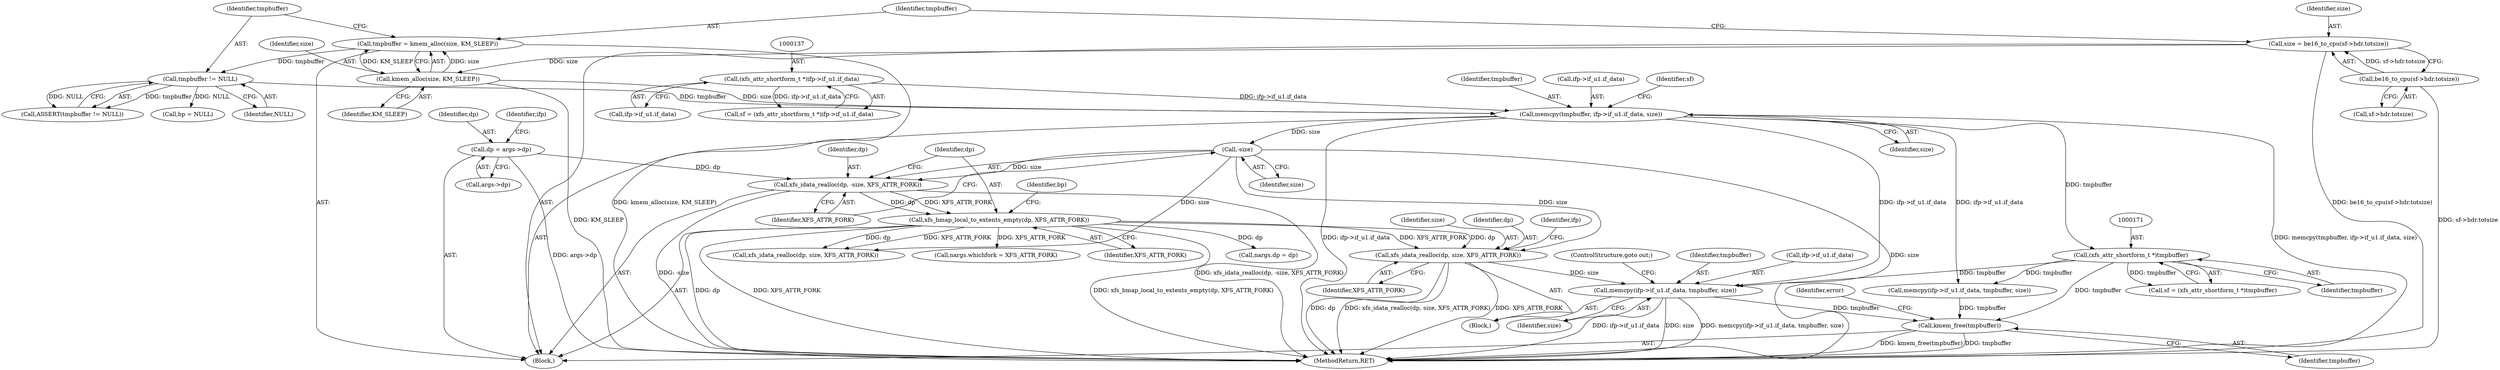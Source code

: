 digraph "0_linux_bb3d48dcf86a97dc25fe9fc2c11938e19cb4399a@API" {
"1000240" [label="(Call,memcpy(ifp->if_u1.if_data, tmpbuffer, size))"];
"1000160" [label="(Call,memcpy(tmpbuffer, ifp->if_u1.if_data, size))"];
"1000157" [label="(Call,tmpbuffer != NULL)"];
"1000151" [label="(Call,tmpbuffer = kmem_alloc(size, KM_SLEEP))"];
"1000153" [label="(Call,kmem_alloc(size, KM_SLEEP))"];
"1000143" [label="(Call,size = be16_to_cpu(sf->hdr.totsize))"];
"1000145" [label="(Call,be16_to_cpu(sf->hdr.totsize))"];
"1000136" [label="(Call,(xfs_attr_shortform_t *)ifp->if_u1.if_data)"];
"1000170" [label="(Call,(xfs_attr_shortform_t *)tmpbuffer)"];
"1000236" [label="(Call,xfs_idata_realloc(dp, size, XFS_ATTR_FORK))"];
"1000178" [label="(Call,xfs_bmap_local_to_extents_empty(dp, XFS_ATTR_FORK))"];
"1000173" [label="(Call,xfs_idata_realloc(dp, -size, XFS_ATTR_FORK))"];
"1000124" [label="(Call,dp = args->dp)"];
"1000175" [label="(Call,-size)"];
"1000418" [label="(Call,kmem_free(tmpbuffer))"];
"1000160" [label="(Call,memcpy(tmpbuffer, ifp->if_u1.if_data, size))"];
"1000240" [label="(Call,memcpy(ifp->if_u1.if_data, tmpbuffer, size))"];
"1000246" [label="(Identifier,tmpbuffer)"];
"1000157" [label="(Call,tmpbuffer != NULL)"];
"1000138" [label="(Call,ifp->if_u1.if_data)"];
"1000156" [label="(Call,ASSERT(tmpbuffer != NULL))"];
"1000422" [label="(MethodReturn,RET)"];
"1000158" [label="(Identifier,tmpbuffer)"];
"1000146" [label="(Call,sf->hdr.totsize)"];
"1000243" [label="(Identifier,ifp)"];
"1000225" [label="(Block,)"];
"1000161" [label="(Identifier,tmpbuffer)"];
"1000175" [label="(Call,-size)"];
"1000257" [label="(Call,nargs.dp = dp)"];
"1000162" [label="(Call,ifp->if_u1.if_data)"];
"1000155" [label="(Identifier,KM_SLEEP)"];
"1000177" [label="(Identifier,XFS_ATTR_FORK)"];
"1000199" [label="(Call,xfs_idata_realloc(dp, size, XFS_ATTR_FORK))"];
"1000130" [label="(Identifier,ifp)"];
"1000176" [label="(Identifier,size)"];
"1000169" [label="(Identifier,sf)"];
"1000179" [label="(Identifier,dp)"];
"1000247" [label="(Identifier,size)"];
"1000203" [label="(Call,memcpy(ifp->if_u1.if_data, tmpbuffer, size))"];
"1000136" [label="(Call,(xfs_attr_shortform_t *)ifp->if_u1.if_data)"];
"1000125" [label="(Identifier,dp)"];
"1000170" [label="(Call,(xfs_attr_shortform_t *)tmpbuffer)"];
"1000236" [label="(Call,xfs_idata_realloc(dp, size, XFS_ATTR_FORK))"];
"1000168" [label="(Call,sf = (xfs_attr_shortform_t *)tmpbuffer)"];
"1000143" [label="(Call,size = be16_to_cpu(sf->hdr.totsize))"];
"1000418" [label="(Call,kmem_free(tmpbuffer))"];
"1000181" [label="(Call,bp = NULL)"];
"1000154" [label="(Identifier,size)"];
"1000167" [label="(Identifier,size)"];
"1000290" [label="(Call,nargs.whichfork = XFS_ATTR_FORK)"];
"1000134" [label="(Call,sf = (xfs_attr_shortform_t *)ifp->if_u1.if_data)"];
"1000159" [label="(Identifier,NULL)"];
"1000174" [label="(Identifier,dp)"];
"1000239" [label="(Identifier,XFS_ATTR_FORK)"];
"1000419" [label="(Identifier,tmpbuffer)"];
"1000110" [label="(Block,)"];
"1000178" [label="(Call,xfs_bmap_local_to_extents_empty(dp, XFS_ATTR_FORK))"];
"1000172" [label="(Identifier,tmpbuffer)"];
"1000182" [label="(Identifier,bp)"];
"1000173" [label="(Call,xfs_idata_realloc(dp, -size, XFS_ATTR_FORK))"];
"1000241" [label="(Call,ifp->if_u1.if_data)"];
"1000238" [label="(Identifier,size)"];
"1000153" [label="(Call,kmem_alloc(size, KM_SLEEP))"];
"1000151" [label="(Call,tmpbuffer = kmem_alloc(size, KM_SLEEP))"];
"1000145" [label="(Call,be16_to_cpu(sf->hdr.totsize))"];
"1000180" [label="(Identifier,XFS_ATTR_FORK)"];
"1000126" [label="(Call,args->dp)"];
"1000152" [label="(Identifier,tmpbuffer)"];
"1000237" [label="(Identifier,dp)"];
"1000144" [label="(Identifier,size)"];
"1000421" [label="(Identifier,error)"];
"1000124" [label="(Call,dp = args->dp)"];
"1000248" [label="(ControlStructure,goto out;)"];
"1000240" -> "1000225"  [label="AST: "];
"1000240" -> "1000247"  [label="CFG: "];
"1000241" -> "1000240"  [label="AST: "];
"1000246" -> "1000240"  [label="AST: "];
"1000247" -> "1000240"  [label="AST: "];
"1000248" -> "1000240"  [label="CFG: "];
"1000240" -> "1000422"  [label="DDG: memcpy(ifp->if_u1.if_data, tmpbuffer, size)"];
"1000240" -> "1000422"  [label="DDG: ifp->if_u1.if_data"];
"1000240" -> "1000422"  [label="DDG: size"];
"1000160" -> "1000240"  [label="DDG: ifp->if_u1.if_data"];
"1000170" -> "1000240"  [label="DDG: tmpbuffer"];
"1000236" -> "1000240"  [label="DDG: size"];
"1000240" -> "1000418"  [label="DDG: tmpbuffer"];
"1000160" -> "1000110"  [label="AST: "];
"1000160" -> "1000167"  [label="CFG: "];
"1000161" -> "1000160"  [label="AST: "];
"1000162" -> "1000160"  [label="AST: "];
"1000167" -> "1000160"  [label="AST: "];
"1000169" -> "1000160"  [label="CFG: "];
"1000160" -> "1000422"  [label="DDG: memcpy(tmpbuffer, ifp->if_u1.if_data, size)"];
"1000160" -> "1000422"  [label="DDG: ifp->if_u1.if_data"];
"1000157" -> "1000160"  [label="DDG: tmpbuffer"];
"1000136" -> "1000160"  [label="DDG: ifp->if_u1.if_data"];
"1000153" -> "1000160"  [label="DDG: size"];
"1000160" -> "1000170"  [label="DDG: tmpbuffer"];
"1000160" -> "1000175"  [label="DDG: size"];
"1000160" -> "1000203"  [label="DDG: ifp->if_u1.if_data"];
"1000157" -> "1000156"  [label="AST: "];
"1000157" -> "1000159"  [label="CFG: "];
"1000158" -> "1000157"  [label="AST: "];
"1000159" -> "1000157"  [label="AST: "];
"1000156" -> "1000157"  [label="CFG: "];
"1000157" -> "1000156"  [label="DDG: tmpbuffer"];
"1000157" -> "1000156"  [label="DDG: NULL"];
"1000151" -> "1000157"  [label="DDG: tmpbuffer"];
"1000157" -> "1000181"  [label="DDG: NULL"];
"1000151" -> "1000110"  [label="AST: "];
"1000151" -> "1000153"  [label="CFG: "];
"1000152" -> "1000151"  [label="AST: "];
"1000153" -> "1000151"  [label="AST: "];
"1000158" -> "1000151"  [label="CFG: "];
"1000151" -> "1000422"  [label="DDG: kmem_alloc(size, KM_SLEEP)"];
"1000153" -> "1000151"  [label="DDG: size"];
"1000153" -> "1000151"  [label="DDG: KM_SLEEP"];
"1000153" -> "1000155"  [label="CFG: "];
"1000154" -> "1000153"  [label="AST: "];
"1000155" -> "1000153"  [label="AST: "];
"1000153" -> "1000422"  [label="DDG: KM_SLEEP"];
"1000143" -> "1000153"  [label="DDG: size"];
"1000143" -> "1000110"  [label="AST: "];
"1000143" -> "1000145"  [label="CFG: "];
"1000144" -> "1000143"  [label="AST: "];
"1000145" -> "1000143"  [label="AST: "];
"1000152" -> "1000143"  [label="CFG: "];
"1000143" -> "1000422"  [label="DDG: be16_to_cpu(sf->hdr.totsize)"];
"1000145" -> "1000143"  [label="DDG: sf->hdr.totsize"];
"1000145" -> "1000146"  [label="CFG: "];
"1000146" -> "1000145"  [label="AST: "];
"1000145" -> "1000422"  [label="DDG: sf->hdr.totsize"];
"1000136" -> "1000134"  [label="AST: "];
"1000136" -> "1000138"  [label="CFG: "];
"1000137" -> "1000136"  [label="AST: "];
"1000138" -> "1000136"  [label="AST: "];
"1000134" -> "1000136"  [label="CFG: "];
"1000136" -> "1000134"  [label="DDG: ifp->if_u1.if_data"];
"1000170" -> "1000168"  [label="AST: "];
"1000170" -> "1000172"  [label="CFG: "];
"1000171" -> "1000170"  [label="AST: "];
"1000172" -> "1000170"  [label="AST: "];
"1000168" -> "1000170"  [label="CFG: "];
"1000170" -> "1000168"  [label="DDG: tmpbuffer"];
"1000170" -> "1000203"  [label="DDG: tmpbuffer"];
"1000170" -> "1000418"  [label="DDG: tmpbuffer"];
"1000236" -> "1000225"  [label="AST: "];
"1000236" -> "1000239"  [label="CFG: "];
"1000237" -> "1000236"  [label="AST: "];
"1000238" -> "1000236"  [label="AST: "];
"1000239" -> "1000236"  [label="AST: "];
"1000243" -> "1000236"  [label="CFG: "];
"1000236" -> "1000422"  [label="DDG: dp"];
"1000236" -> "1000422"  [label="DDG: xfs_idata_realloc(dp, size, XFS_ATTR_FORK)"];
"1000236" -> "1000422"  [label="DDG: XFS_ATTR_FORK"];
"1000178" -> "1000236"  [label="DDG: dp"];
"1000178" -> "1000236"  [label="DDG: XFS_ATTR_FORK"];
"1000175" -> "1000236"  [label="DDG: size"];
"1000178" -> "1000110"  [label="AST: "];
"1000178" -> "1000180"  [label="CFG: "];
"1000179" -> "1000178"  [label="AST: "];
"1000180" -> "1000178"  [label="AST: "];
"1000182" -> "1000178"  [label="CFG: "];
"1000178" -> "1000422"  [label="DDG: xfs_bmap_local_to_extents_empty(dp, XFS_ATTR_FORK)"];
"1000178" -> "1000422"  [label="DDG: dp"];
"1000178" -> "1000422"  [label="DDG: XFS_ATTR_FORK"];
"1000173" -> "1000178"  [label="DDG: dp"];
"1000173" -> "1000178"  [label="DDG: XFS_ATTR_FORK"];
"1000178" -> "1000199"  [label="DDG: dp"];
"1000178" -> "1000199"  [label="DDG: XFS_ATTR_FORK"];
"1000178" -> "1000257"  [label="DDG: dp"];
"1000178" -> "1000290"  [label="DDG: XFS_ATTR_FORK"];
"1000173" -> "1000110"  [label="AST: "];
"1000173" -> "1000177"  [label="CFG: "];
"1000174" -> "1000173"  [label="AST: "];
"1000175" -> "1000173"  [label="AST: "];
"1000177" -> "1000173"  [label="AST: "];
"1000179" -> "1000173"  [label="CFG: "];
"1000173" -> "1000422"  [label="DDG: xfs_idata_realloc(dp, -size, XFS_ATTR_FORK)"];
"1000173" -> "1000422"  [label="DDG: -size"];
"1000124" -> "1000173"  [label="DDG: dp"];
"1000175" -> "1000173"  [label="DDG: size"];
"1000124" -> "1000110"  [label="AST: "];
"1000124" -> "1000126"  [label="CFG: "];
"1000125" -> "1000124"  [label="AST: "];
"1000126" -> "1000124"  [label="AST: "];
"1000130" -> "1000124"  [label="CFG: "];
"1000124" -> "1000422"  [label="DDG: args->dp"];
"1000175" -> "1000176"  [label="CFG: "];
"1000176" -> "1000175"  [label="AST: "];
"1000177" -> "1000175"  [label="CFG: "];
"1000175" -> "1000422"  [label="DDG: size"];
"1000175" -> "1000199"  [label="DDG: size"];
"1000418" -> "1000110"  [label="AST: "];
"1000418" -> "1000419"  [label="CFG: "];
"1000419" -> "1000418"  [label="AST: "];
"1000421" -> "1000418"  [label="CFG: "];
"1000418" -> "1000422"  [label="DDG: kmem_free(tmpbuffer)"];
"1000418" -> "1000422"  [label="DDG: tmpbuffer"];
"1000203" -> "1000418"  [label="DDG: tmpbuffer"];
}
